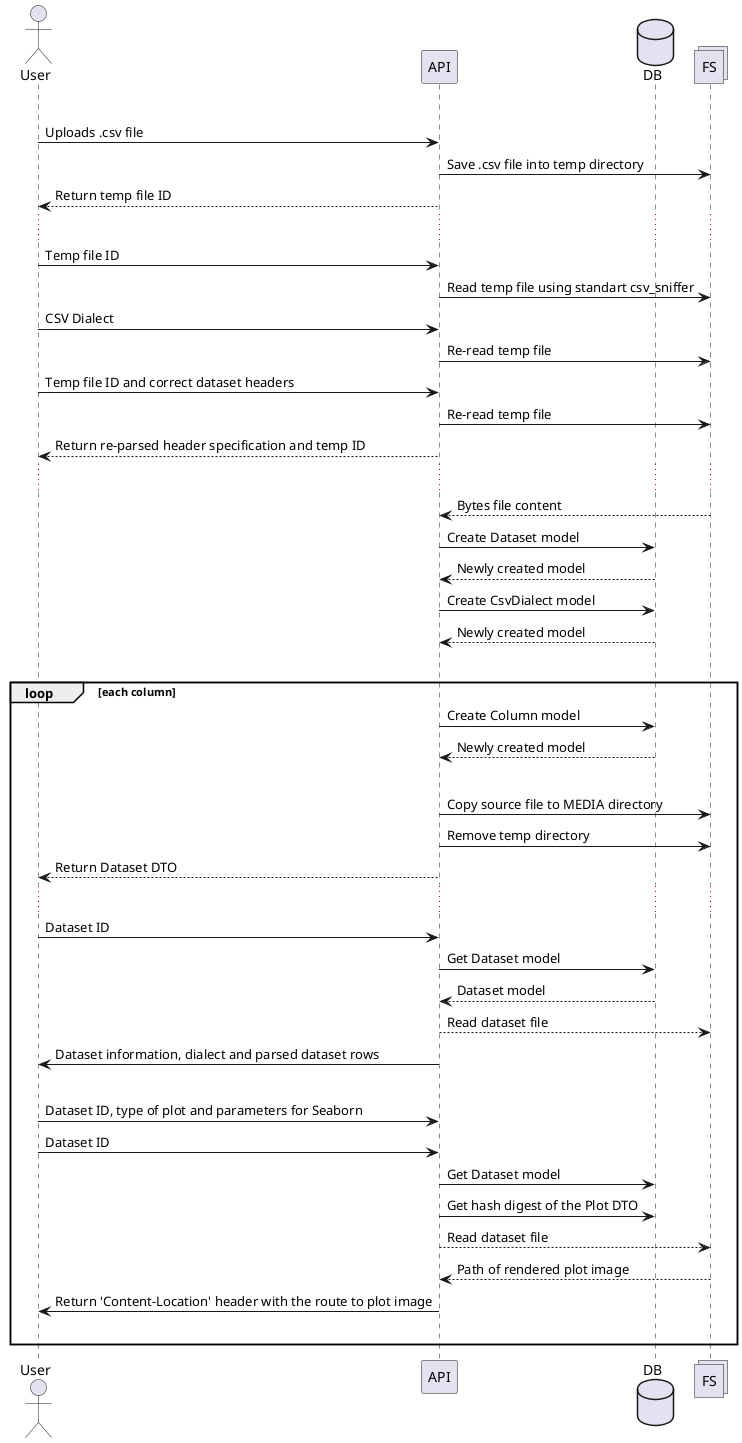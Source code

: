 @startuml
actor User
participant API
database DB
collections FS
|||
User -> API: Uploads .csv file
API -> FS: Save .csv file into temp directory
API --> User: Return temp file ID
...
User -> API: Temp file ID
API -> FS: Read temp file using standart csv_sniffer
User -> API: CSV Dialect 
API -> FS: Re-read temp file
User -> API: Temp file ID and correct dataset headers
API -> FS: Re-read temp file
API --> User: Return re-parsed header specification and temp ID
...
FS --> API: Bytes file content
API -> DB: Create Dataset model
DB --> API: Newly created model
API -> DB: Create CsvDialect model
DB --> API: Newly created model
|||
loop each column
    API -> DB: Create Column model
    DB --> API: Newly created model
    |||
API -> FS: Copy source file to MEDIA directory
API -> FS: Remove temp directory
API --> User: Return Dataset DTO
...
User -> API: Dataset ID
API -> DB: Get Dataset model
DB --> API: Dataset model
API --> FS: Read dataset file
API -> User: Dataset information, dialect and parsed dataset rows
|||
User -> API: Dataset ID, type of plot and parameters for Seaborn
User -> API: Dataset ID
API -> DB: Get Dataset model
API -> DB: Get hash digest of the Plot DTO
API --> FS: Read dataset file
FS --> API: Path of rendered plot image
API -> User: Return 'Content-Location' header with the route to plot image
|||
end
@enduml
